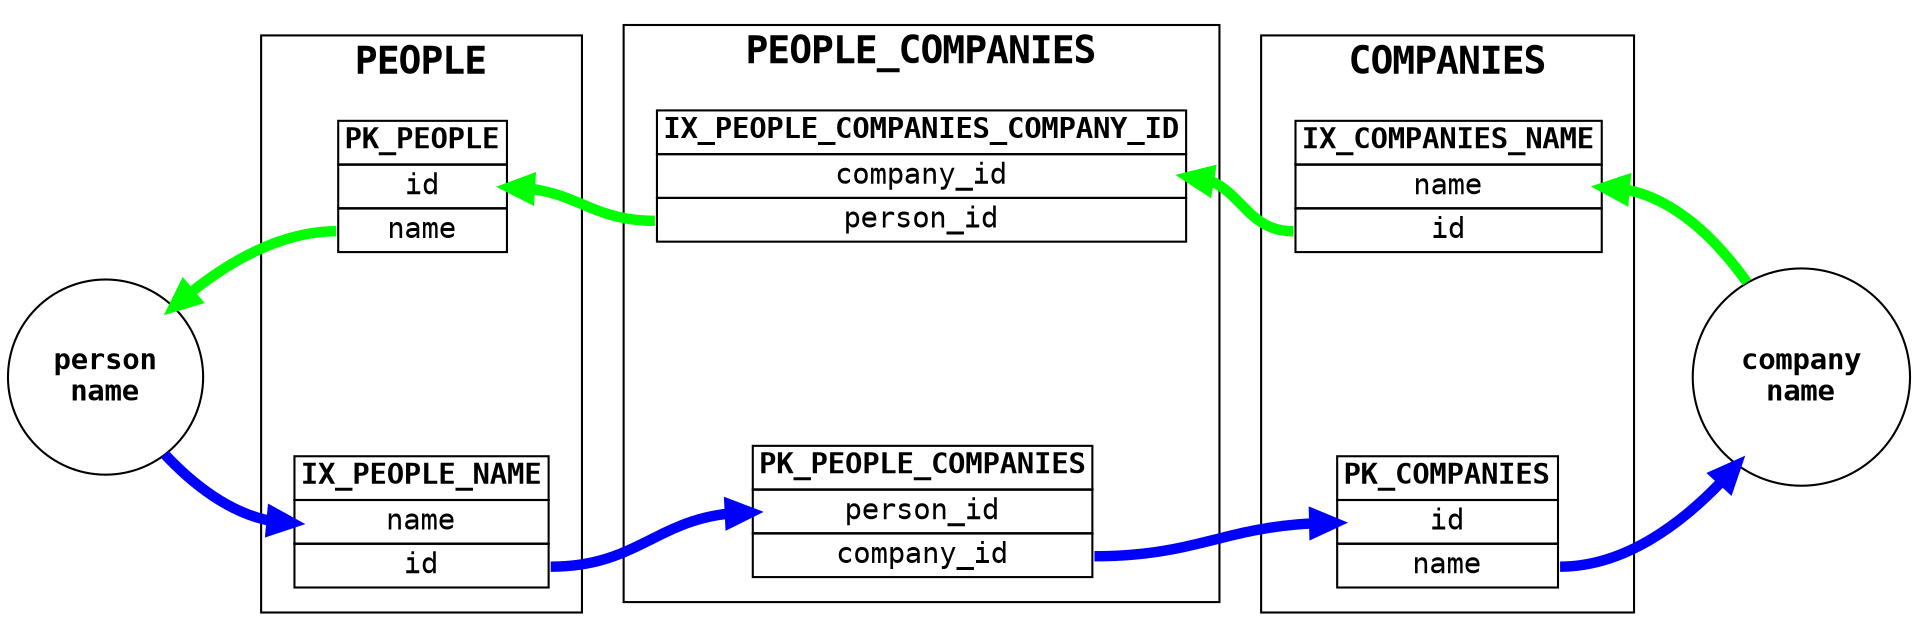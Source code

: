 digraph {
    rankdir=LR
    node [fontname="courier"]
    graph [fontname="courier-bold" fontsize="18"]

    {
        node [fontname="courier-bold" shape="circle"]
        start_p [label="person\nname"]
        start_c [label="company\nname"]
    }

    subgraph cluster_pc {
        label="PEOPLE_COMPANIES"
        pk_pc [shape="plaintext" label=<<TABLE  BORDER="0" CELLBORDER="1" CELLSPACING="0">
            <TR><TD><B>PK_PEOPLE_COMPANIES</B></TD></TR>
            <TR><TD port="pid">person_id</TD></TR>
            <TR><TD port="cid">company_id</TD></TR>
        </TABLE>>]
        ix_pc [shape="plaintext" label=<<TABLE  BORDER="0" CELLBORDER="1" CELLSPACING="0">
            <TR><TD><B>IX_PEOPLE_COMPANIES_COMPANY_ID</B></TD></TR>
            <TR><TD port="cid">company_id</TD></TR>
            <TR><TD port="pid">person_id</TD></TR>
        </TABLE>>]
        { rank=same; pk_pc -> ix_pc [minlen="5" style="invis"] }
    }

    subgraph cluster_companies {
        label="COMPANIES"
        pk_companies [shape="plaintext" label=<<TABLE  BORDER="0" CELLBORDER="1" CELLSPACING="0">
            <TR><TD><B>PK_COMPANIES</B></TD></TR>
            <TR><TD port="cid">id</TD></TR>
            <TR><TD port="name">name</TD></TR>
        </TABLE>>]
        ix_companies [shape="plaintext" label=<<TABLE  BORDER="0" CELLBORDER="1" CELLSPACING="0">
            <TR><TD><B>IX_COMPANIES_NAME</B></TD></TR>
            <TR><TD port="name">name</TD></TR>
            <TR><TD port="cid">id</TD></TR>
        </TABLE>>]
        { rank=same; pk_companies -> ix_companies [minlen="5" style="invis"] }
    }

    subgraph cluster_people {
        label="PEOPLE"
        pk_people [shape="plaintext" label=<<TABLE  BORDER="0" CELLBORDER="1" CELLSPACING="0">
            <TR><TD><B>PK_PEOPLE</B></TD></TR>
            <TR><TD port="pid">id</TD></TR>
            <TR><TD port="name">name</TD></TR>
        </TABLE>>]
        ix_people [shape="plaintext" label=<<TABLE  BORDER="0" CELLBORDER="1" CELLSPACING="0">
            <TR><TD><B>IX_PEOPLE_NAME</B></TD></TR>
            <TR><TD port="name">name</TD></TR>
            <TR><TD port="pid">id</TD></TR>
        </TABLE>>]
        { rank=same; ix_people -> pk_people [minlen=5 style="invis"] }
    }

    {
        edge [penwidth="5" color="blue"]
        start_p -> ix_people:name
        ix_people:pid -> pk_pc:pid
        pk_pc:cid -> pk_companies:cid
        pk_companies:name -> start_c
    }

    {
        edge [dir="back" penwidth="5" color="green"]
        ix_companies:name -> start_c
        ix_pc:cid -> ix_companies:cid
        pk_people:pid -> ix_pc:pid
        start_p -> pk_people:name
    }
}